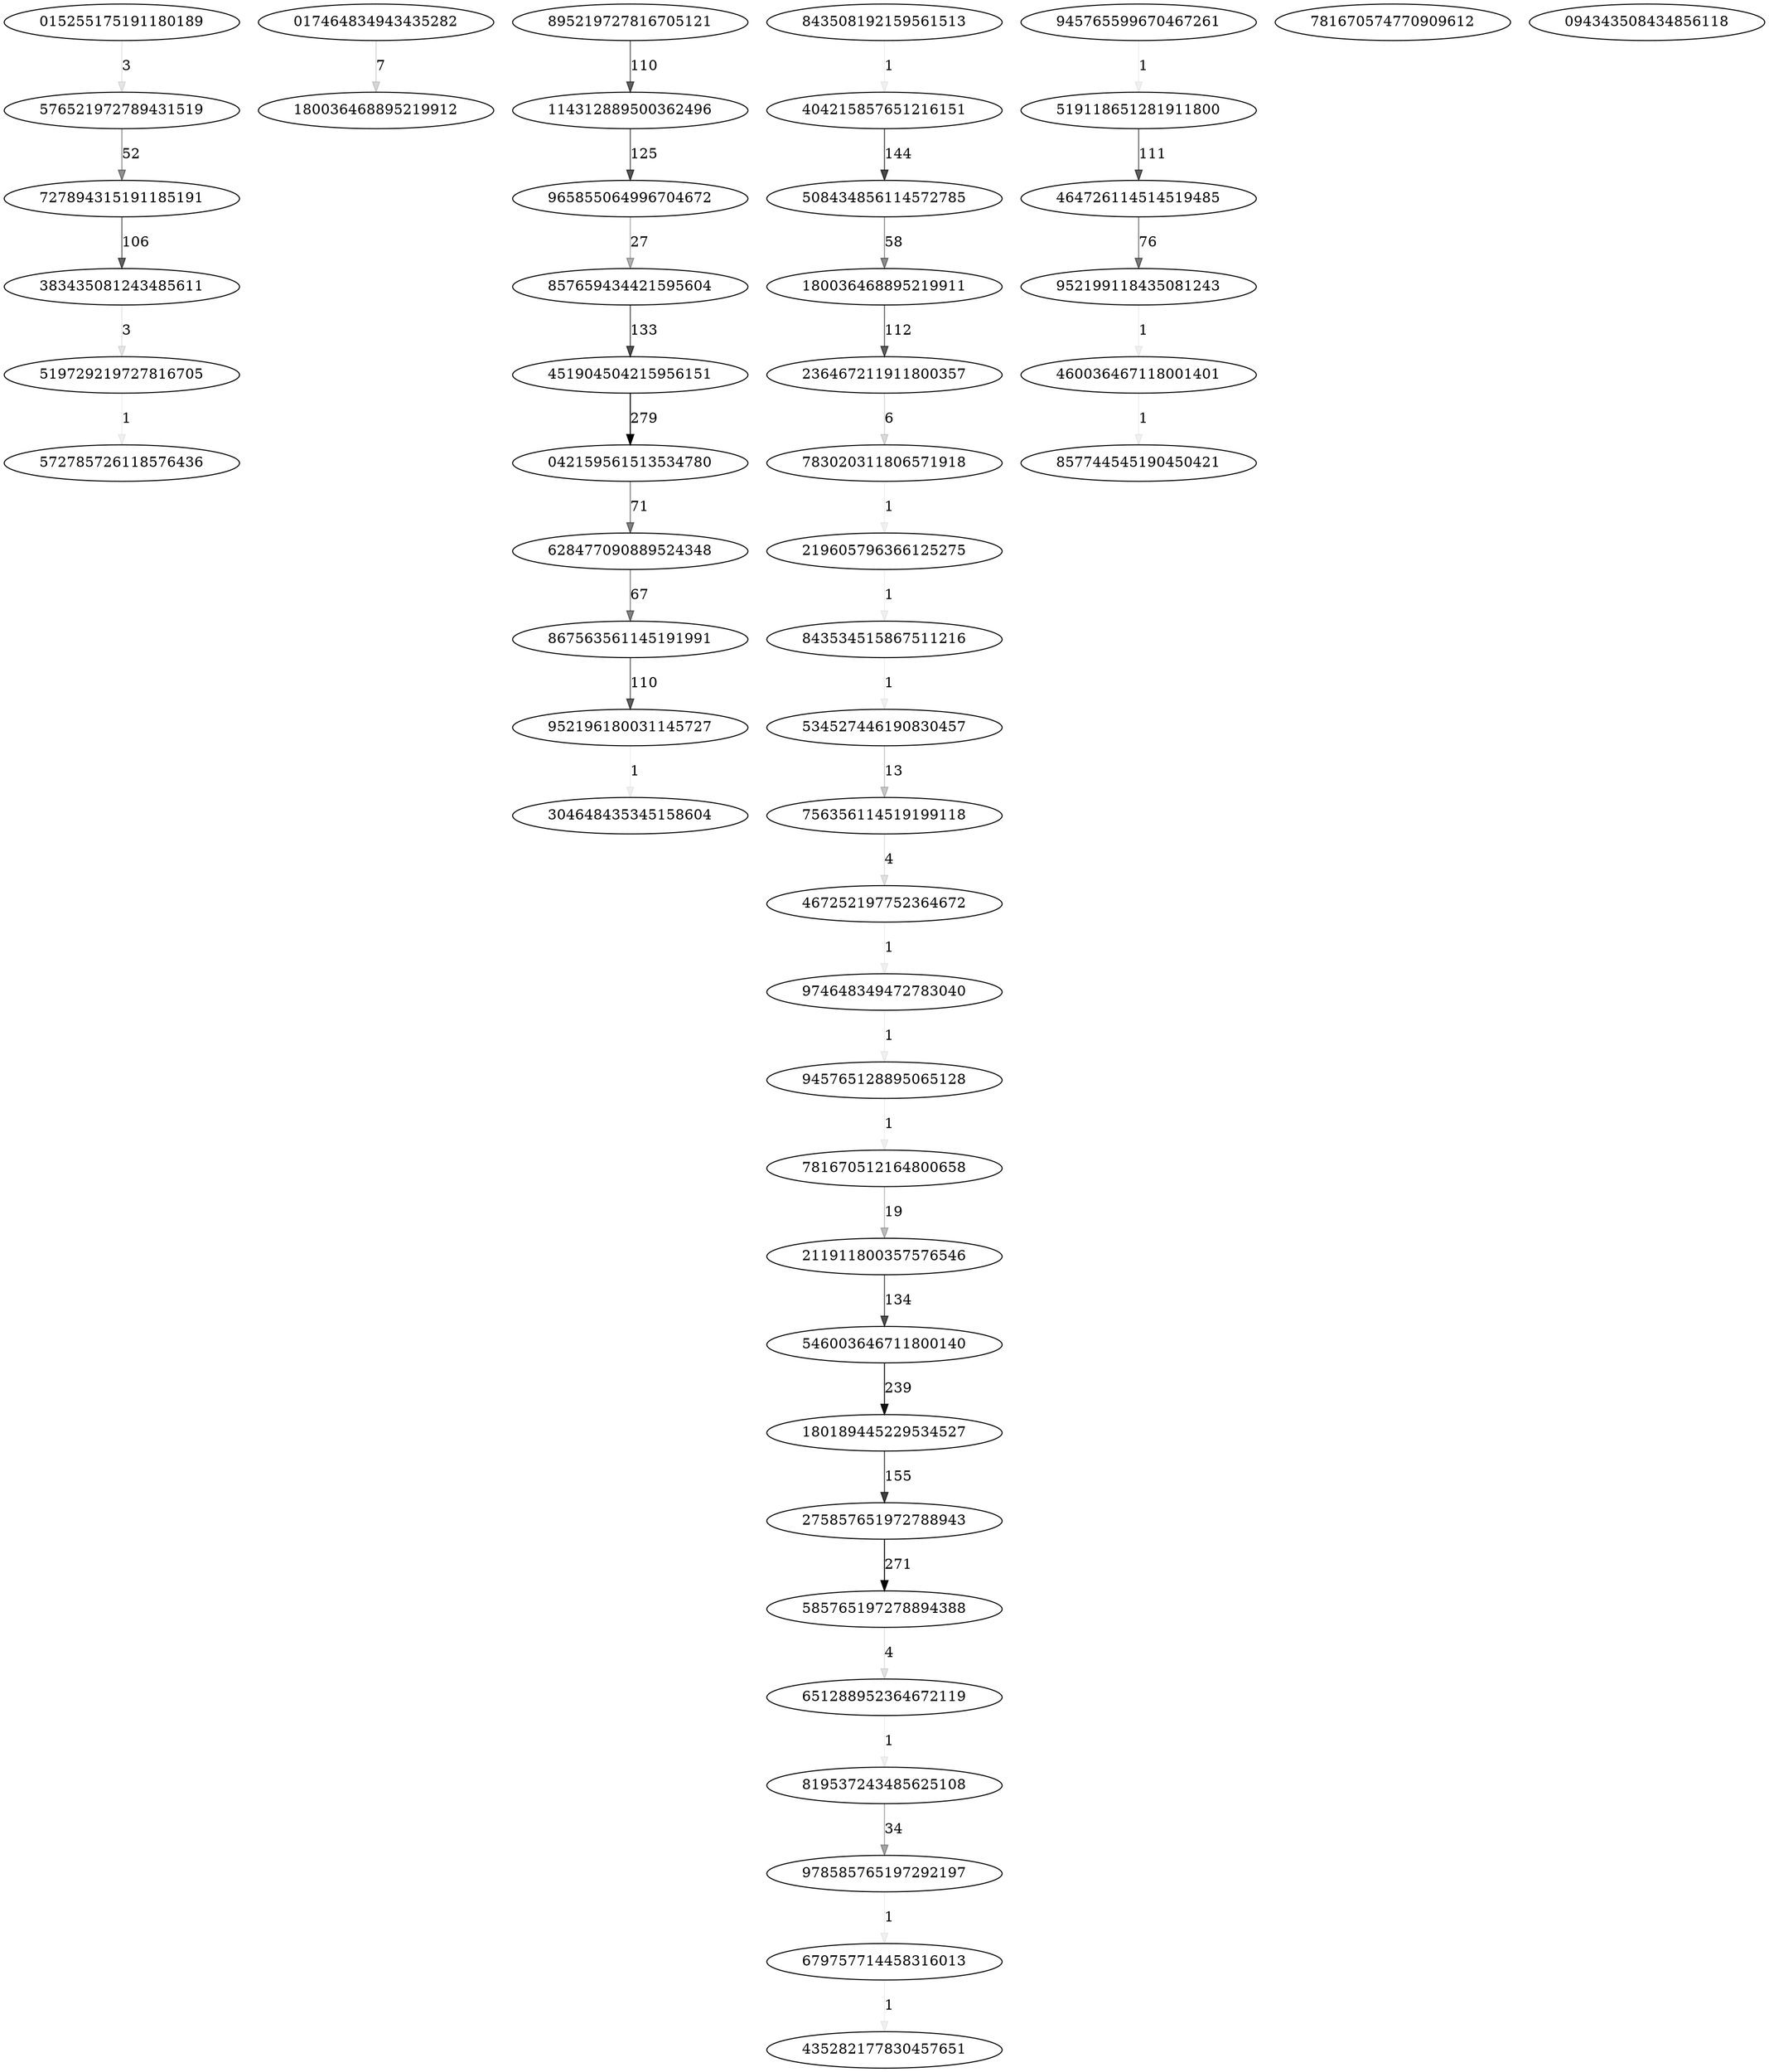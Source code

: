 digraph {
	576521972789431519
	727894315191185191
	383435081243485611
	015255175191180189
	519729219727816705
	572785726118576436
	017464834943435282
	180036468895219912
	895219727816705121
	114312889500362496
	965855064996704672
	857659434421595604
	451904504215956151
	042159561513534780
	628477090889524348
	867563561145191991
	952196180031145727
	304648435345158604
	180036468895219911
	236467211911800357
	508434856114572785
	404215857651216151
	843508192159561513
	783020311806571918
	219605796366125275
	534527446190830457
	756356114519199118
	843534515867511216
	546003646711800140
	180189445229534527
	211911800357576546
	275857651972788943
	585765197278894388
	781670512164800658
	819537243485625108
	978585765197292197
	651288952364672119
	945765128895065128
	974648349472783040
	467252197752364672
	679757714458316013
	435282177830457651
	519118651281911800
	464726114514519485
	952199118435081243
	945765599670467261
	460036467118001401
	857744545190450421
	781670574770909612
	094343508434856118
	576521972789431519 -> 727894315191185191 [label=52 color="#0000006e"]
	727894315191185191 -> 383435081243485611 [label=106 color="#0000009d"]
	383435081243485611 -> 519729219727816705 [label=3 color="#0000001a"]
	015255175191180189 -> 576521972789431519 [label=3 color="#0000001a"]
	519729219727816705 -> 572785726118576436 [label=1 color="#000000f"]
	017464834943435282 -> 180036468895219912 [label=7 color="#00000028"]
	895219727816705121 -> 114312889500362496 [label=110 color="#000000a0"]
	114312889500362496 -> 965855064996704672 [label=125 color="#000000aa"]
	965855064996704672 -> 857659434421595604 [label=27 color="#0000004f"]
	857659434421595604 -> 451904504215956151 [label=133 color="#000000b0"]
	451904504215956151 -> 042159561513534780 [label=279 color="#000000ff"]
	042159561513534780 -> 628477090889524348 [label=71 color="#00000080"]
	628477090889524348 -> 867563561145191991 [label=67 color="#0000007c"]
	867563561145191991 -> 952196180031145727 [label=110 color="#000000a0"]
	952196180031145727 -> 304648435345158604 [label=1 color="#000000f"]
	180036468895219911 -> 236467211911800357 [label=112 color="#000000a1"]
	236467211911800357 -> 783020311806571918 [label=6 color="#00000025"]
	508434856114572785 -> 180036468895219911 [label=58 color="#00000074"]
	404215857651216151 -> 508434856114572785 [label=144 color="#000000b7"]
	843508192159561513 -> 404215857651216151 [label=1 color="#000000f"]
	783020311806571918 -> 219605796366125275 [label=1 color="#000000f"]
	219605796366125275 -> 843534515867511216 [label=1 color="#000000f"]
	534527446190830457 -> 756356114519199118 [label=13 color="#00000037"]
	756356114519199118 -> 467252197752364672 [label=4 color="#0000001e"]
	843534515867511216 -> 534527446190830457 [label=1 color="#000000f"]
	546003646711800140 -> 180189445229534527 [label=239 color="#000000ec"]
	180189445229534527 -> 275857651972788943 [label=155 color="#000000be"]
	211911800357576546 -> 546003646711800140 [label=134 color="#000000b0"]
	275857651972788943 -> 585765197278894388 [label=271 color="#000000fb"]
	585765197278894388 -> 651288952364672119 [label=4 color="#0000001e"]
	781670512164800658 -> 211911800357576546 [label=19 color="#00000042"]
	819537243485625108 -> 978585765197292197 [label=34 color="#00000059"]
	978585765197292197 -> 679757714458316013 [label=1 color="#000000f"]
	651288952364672119 -> 819537243485625108 [label=1 color="#000000f"]
	945765128895065128 -> 781670512164800658 [label=1 color="#000000f"]
	974648349472783040 -> 945765128895065128 [label=1 color="#000000f"]
	467252197752364672 -> 974648349472783040 [label=1 color="#000000f"]
	679757714458316013 -> 435282177830457651 [label=1 color="#000000f"]
	519118651281911800 -> 464726114514519485 [label=111 color="#000000a0"]
	464726114514519485 -> 952199118435081243 [label=76 color="#00000085"]
	952199118435081243 -> 460036467118001401 [label=1 color="#000000f"]
	945765599670467261 -> 519118651281911800 [label=1 color="#000000f"]
	460036467118001401 -> 857744545190450421 [label=1 color="#000000f"]
}
